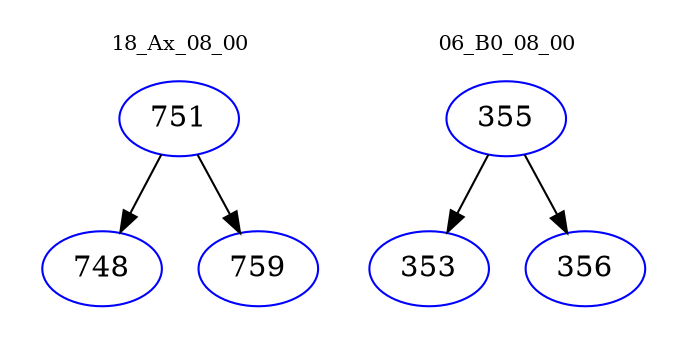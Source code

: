 digraph{
subgraph cluster_0 {
color = white
label = "18_Ax_08_00";
fontsize=10;
T0_751 [label="751", color="blue"]
T0_751 -> T0_748 [color="black"]
T0_748 [label="748", color="blue"]
T0_751 -> T0_759 [color="black"]
T0_759 [label="759", color="blue"]
}
subgraph cluster_1 {
color = white
label = "06_B0_08_00";
fontsize=10;
T1_355 [label="355", color="blue"]
T1_355 -> T1_353 [color="black"]
T1_353 [label="353", color="blue"]
T1_355 -> T1_356 [color="black"]
T1_356 [label="356", color="blue"]
}
}
